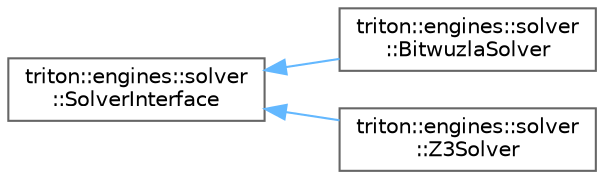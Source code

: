 digraph "Graphical Class Hierarchy"
{
 // LATEX_PDF_SIZE
  bgcolor="transparent";
  edge [fontname=Helvetica,fontsize=10,labelfontname=Helvetica,labelfontsize=10];
  node [fontname=Helvetica,fontsize=10,shape=box,height=0.2,width=0.4];
  rankdir="LR";
  Node0 [label="triton::engines::solver\l::SolverInterface",height=0.2,width=0.4,color="grey40", fillcolor="white", style="filled",URL="$classtriton_1_1engines_1_1solver_1_1SolverInterface.html",tooltip="This interface is used to interface with solvers."];
  Node0 -> Node1 [dir="back",color="steelblue1",style="solid"];
  Node1 [label="triton::engines::solver\l::BitwuzlaSolver",height=0.2,width=0.4,color="grey40", fillcolor="white", style="filled",URL="$classtriton_1_1engines_1_1solver_1_1BitwuzlaSolver.html",tooltip="Solver engine using Bitwuzla."];
  Node0 -> Node2 [dir="back",color="steelblue1",style="solid"];
  Node2 [label="triton::engines::solver\l::Z3Solver",height=0.2,width=0.4,color="grey40", fillcolor="white", style="filled",URL="$classtriton_1_1engines_1_1solver_1_1Z3Solver.html",tooltip="Solver engine using z3."];
}
